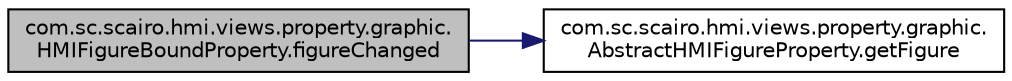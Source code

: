 digraph "com.sc.scairo.hmi.views.property.graphic.HMIFigureBoundProperty.figureChanged"
{
 // LATEX_PDF_SIZE
  edge [fontname="Helvetica",fontsize="10",labelfontname="Helvetica",labelfontsize="10"];
  node [fontname="Helvetica",fontsize="10",shape=record];
  rankdir="LR";
  Node1 [label="com.sc.scairo.hmi.views.property.graphic.\lHMIFigureBoundProperty.figureChanged",height=0.2,width=0.4,color="black", fillcolor="grey75", style="filled", fontcolor="black",tooltip=" "];
  Node1 -> Node2 [color="midnightblue",fontsize="10",style="solid",fontname="Helvetica"];
  Node2 [label="com.sc.scairo.hmi.views.property.graphic.\lAbstractHMIFigureProperty.getFigure",height=0.2,width=0.4,color="black", fillcolor="white", style="filled",URL="$classcom_1_1sc_1_1scairo_1_1hmi_1_1views_1_1property_1_1graphic_1_1_abstract_h_m_i_figure_property.html#af9b5e575ef51083deda09f65a6c8b540",tooltip=" "];
}

